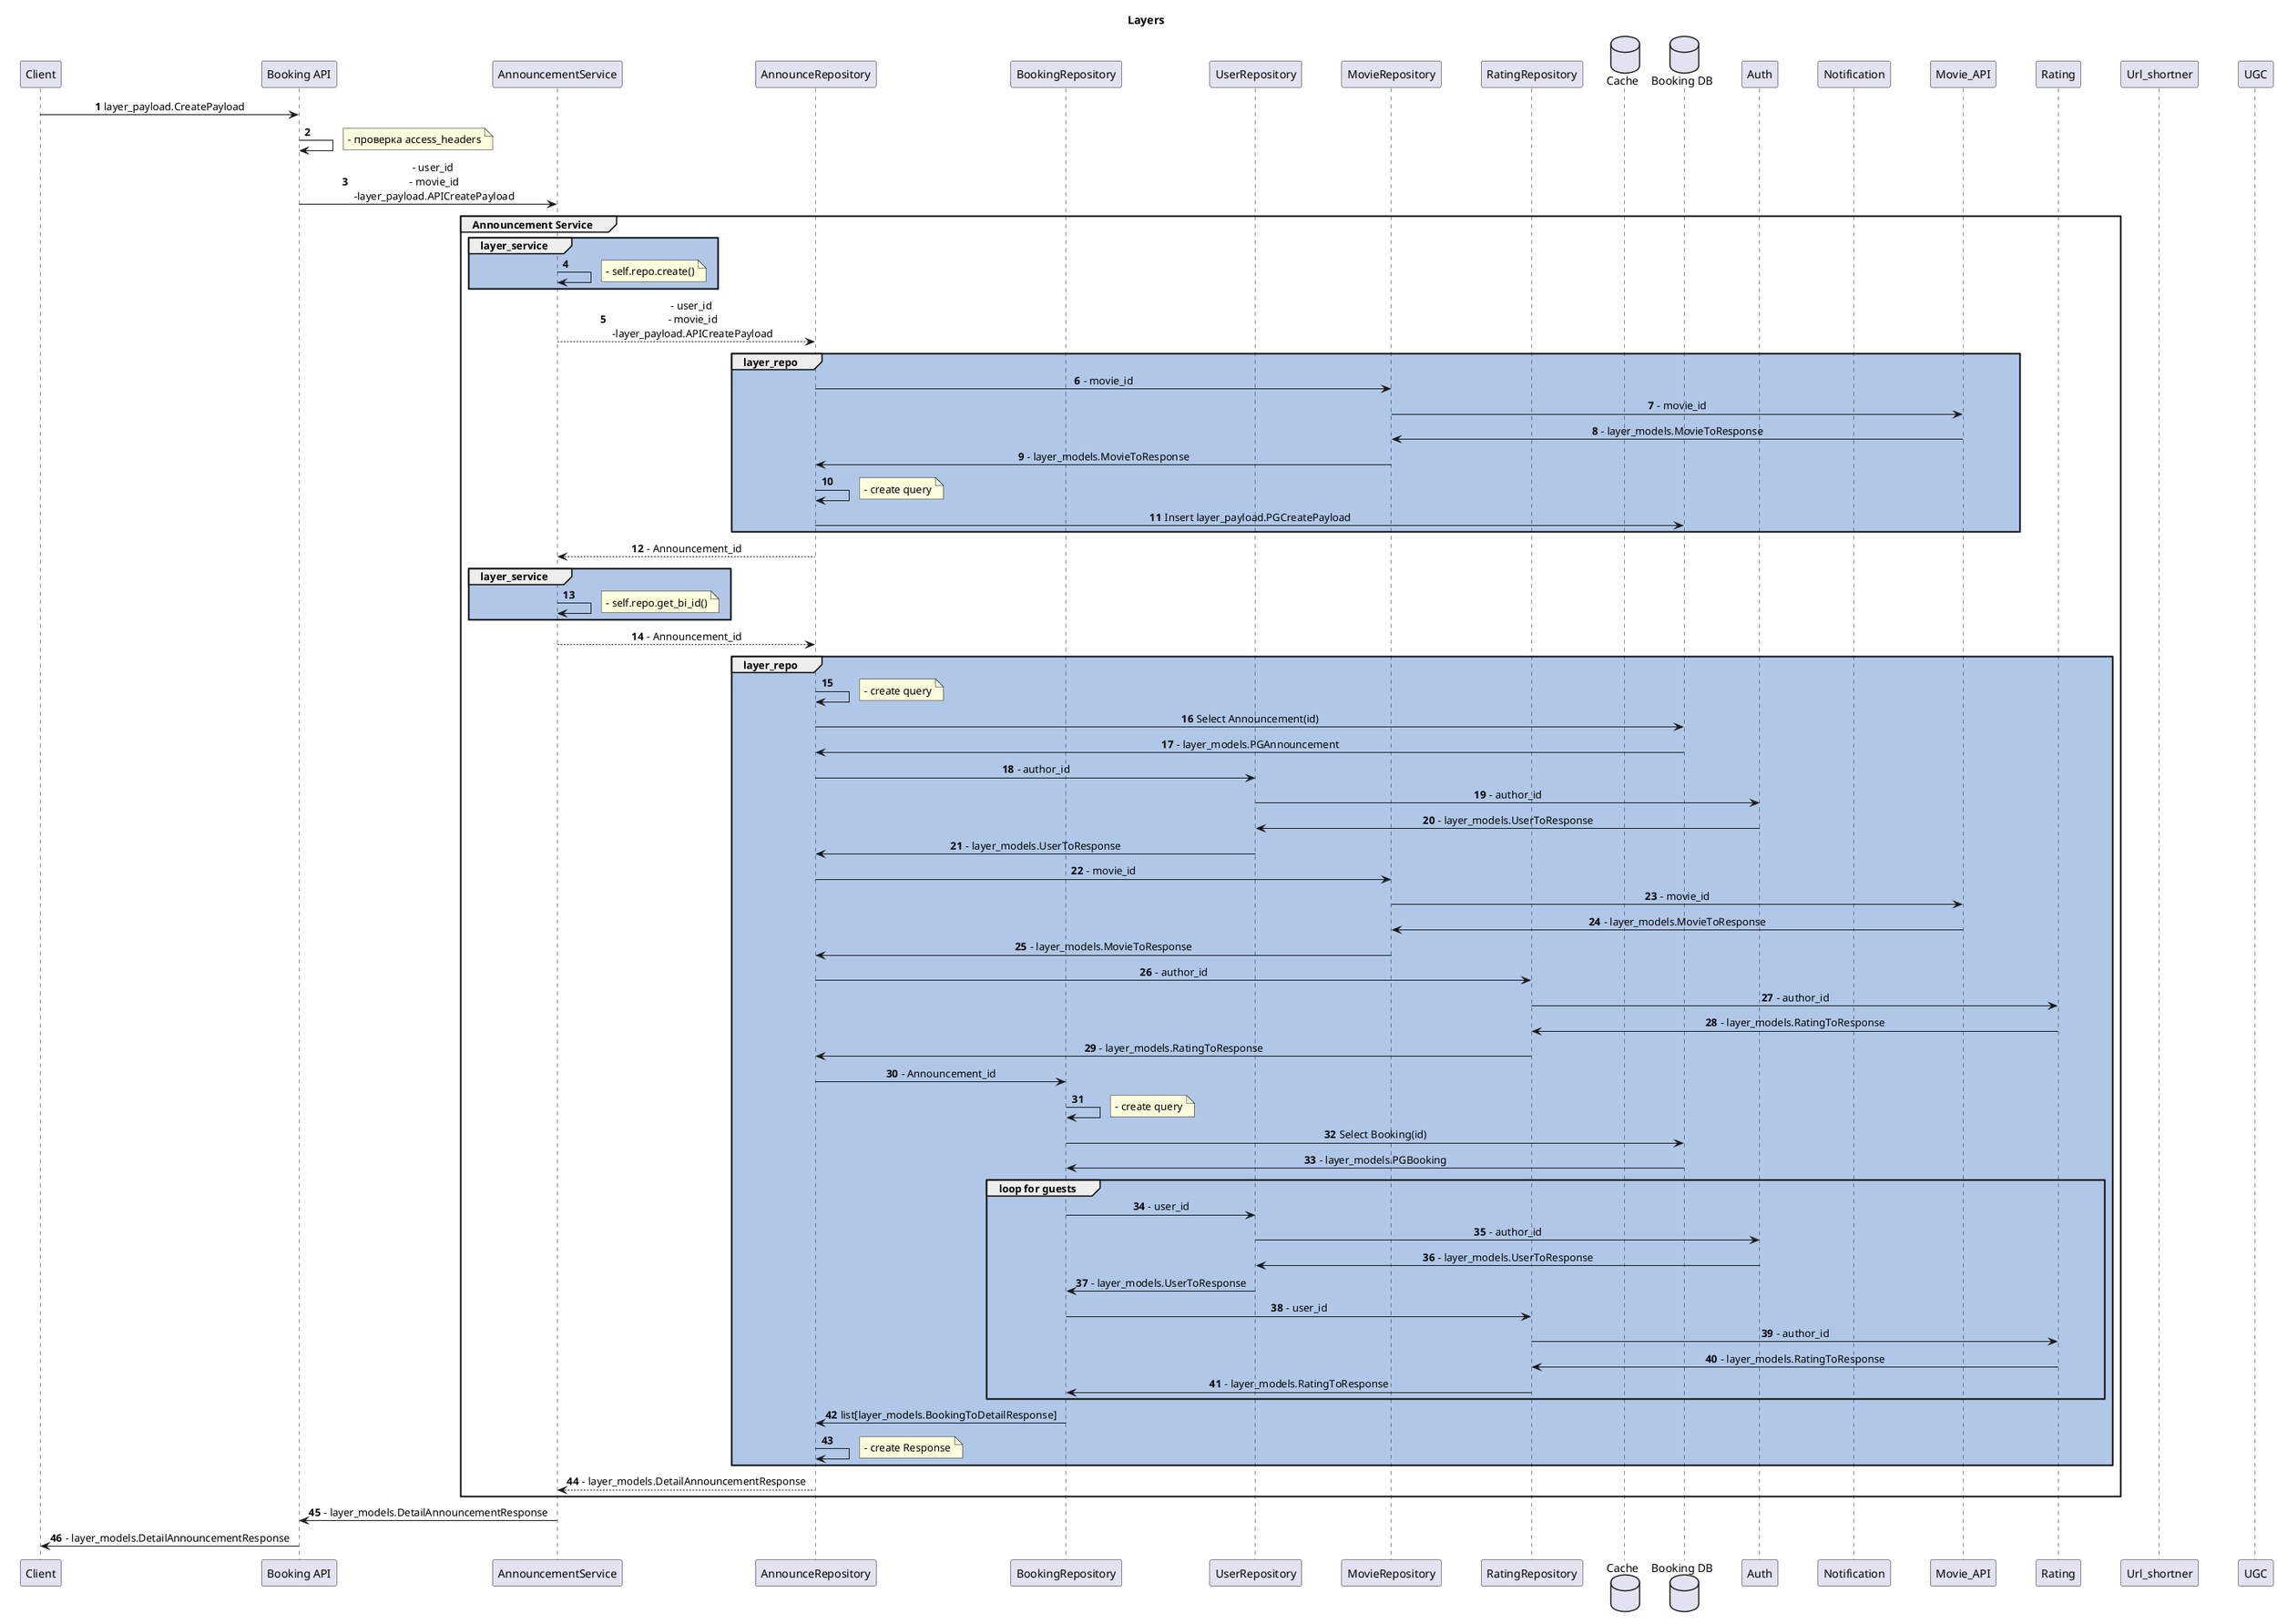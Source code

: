 @startuml layers
' !theme materia
autonumber
skinparam sequence {
    ParticipantPadding 20
    MessageAlign center
}

title Layers

participant Client as Client
participant "Booking API" as API
participant "AnnouncementService" as Service
participant "AnnounceRepository" as AnnounceRepo
participant "BookingRepository" as BookingRepo
participant "UserRepository" as UserRepo
participant "MovieRepository" as MovieRepo
participant "RatingRepository" as RatingRepo
database "Cache" as Cache_Service
database "Booking DB" as DB_Booking
participant DB_Booking
participant Auth
participant Notification
participant Movie_API
participant Rating
participant Url_shortner
participant UGC

Client -> API: layer_payload.CreatePayload
API -> API:
note right
    - проверка access_headers
end note
API -> Service: - user_id\n - movie_id\n -layer_payload.APICreatePayload

group Announcement Service

    group #B2C7E8 layer_service
        Service -> Service
        note right
            - self.repo.create()
        end note
    end group

    Service --> AnnounceRepo: - user_id\n - movie_id\n -layer_payload.APICreatePayload
    group #B1C7E8 layer_repo

        AnnounceRepo -> MovieRepo: - movie_id

        MovieRepo -> Movie_API: - movie_id
        Movie_API -> MovieRepo: - layer_models.MovieToResponse
        MovieRepo -> AnnounceRepo: - layer_models.MovieToResponse

        AnnounceRepo -> AnnounceRepo
        note right
            - create query
        end note

        AnnounceRepo -> DB_Booking: Insert layer_payload.PGCreatePayload
    end group

    AnnounceRepo --> Service: - Announcement_id

    group #B2C7E8 layer_service
        Service -> Service
        note right
            - self.repo.get_bi_id()
        end note
    end group

    Service --> AnnounceRepo: - Announcement_id

    group #B1C7E8 layer_repo
        AnnounceRepo -> AnnounceRepo
        note right
            - create query
        end note

        AnnounceRepo -> DB_Booking: Select Announcement(id)
        DB_Booking -> AnnounceRepo: - layer_models.PGAnnouncement

        AnnounceRepo -> UserRepo: - author_id
        UserRepo -> Auth: - author_id
        Auth -> UserRepo: - layer_models.UserToResponse
        UserRepo -> AnnounceRepo: - layer_models.UserToResponse

        AnnounceRepo -> MovieRepo: - movie_id
        MovieRepo -> Movie_API: - movie_id
        Movie_API -> MovieRepo: - layer_models.MovieToResponse
        MovieRepo -> AnnounceRepo: - layer_models.MovieToResponse

        AnnounceRepo -> RatingRepo: - author_id
        RatingRepo -> Rating: - author_id
        Rating -> RatingRepo: - layer_models.RatingToResponse
        RatingRepo -> AnnounceRepo: - layer_models.RatingToResponse

        AnnounceRepo -> BookingRepo: - Announcement_id
            BookingRepo -> BookingRepo
            note right
                - create query
            end note

            BookingRepo -> DB_Booking: Select Booking(id)
            DB_Booking -> BookingRepo: - layer_models.PGBooking

            group loop for guests
                BookingRepo -> UserRepo: - user_id
                UserRepo -> Auth: - author_id
                Auth -> UserRepo: - layer_models.UserToResponse
                UserRepo -> BookingRepo: - layer_models.UserToResponse

                BookingRepo -> RatingRepo: - user_id
                RatingRepo -> Rating: - author_id
                Rating -> RatingRepo: - layer_models.RatingToResponse
                RatingRepo -> BookingRepo: - layer_models.RatingToResponse
            end group

        BookingRepo -> AnnounceRepo: list[layer_models.BookingToDetailResponse]
        AnnounceRepo -> AnnounceRepo
        note right
                - create Response
        end note

    end group

    AnnounceRepo --> Service: - layer_models.DetailAnnouncementResponse
end group

Service -> API: - layer_models.DetailAnnouncementResponse

API -> Client: - layer_models.DetailAnnouncementResponse
@enduml